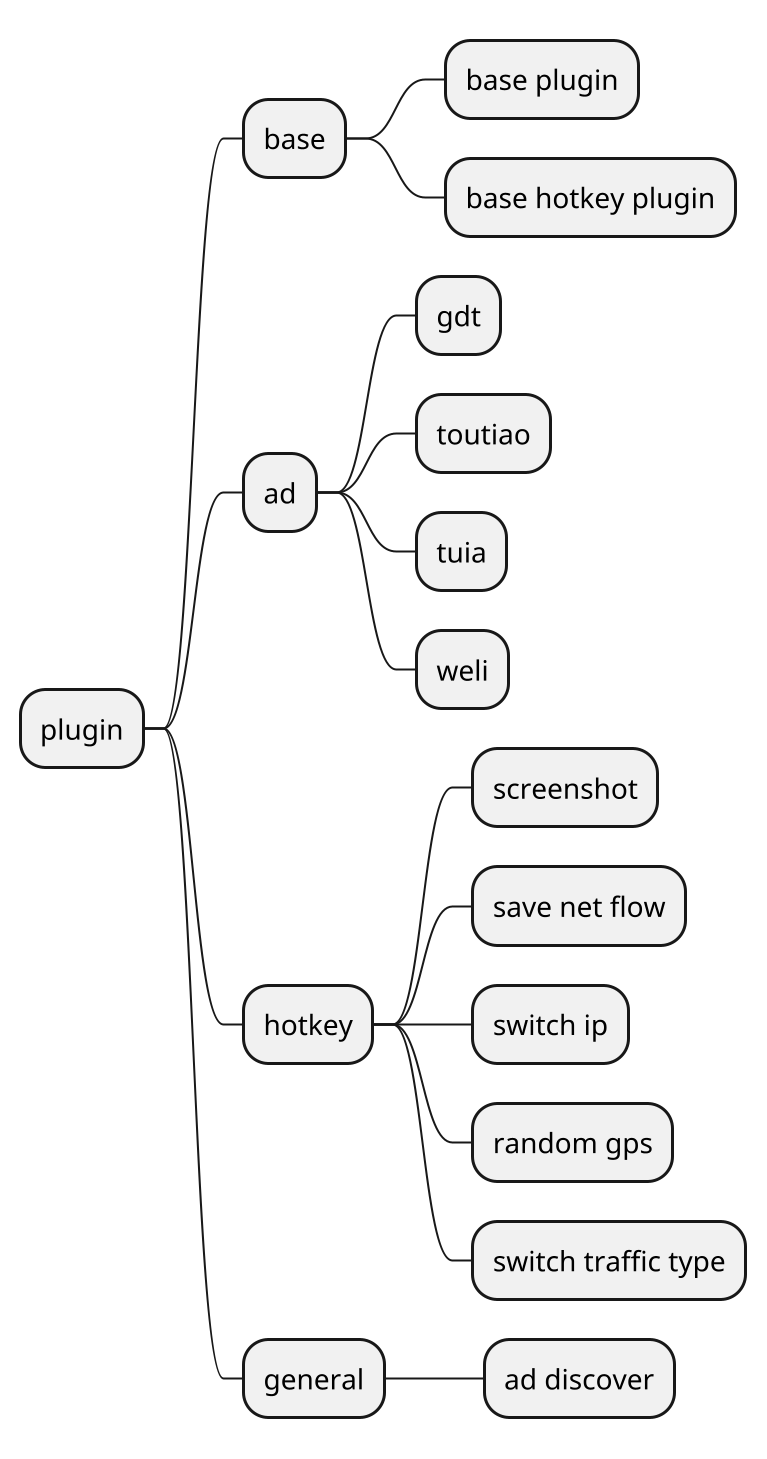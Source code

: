 @startmindmap
scale 2
* plugin
** base
*** base plugin
*** base hotkey plugin
** ad
*** gdt
*** toutiao
*** tuia
*** weli
** hotkey
*** screenshot
*** save net flow
*** switch ip
*** random gps
*** switch traffic type
** general
*** ad discover
@endmindmap